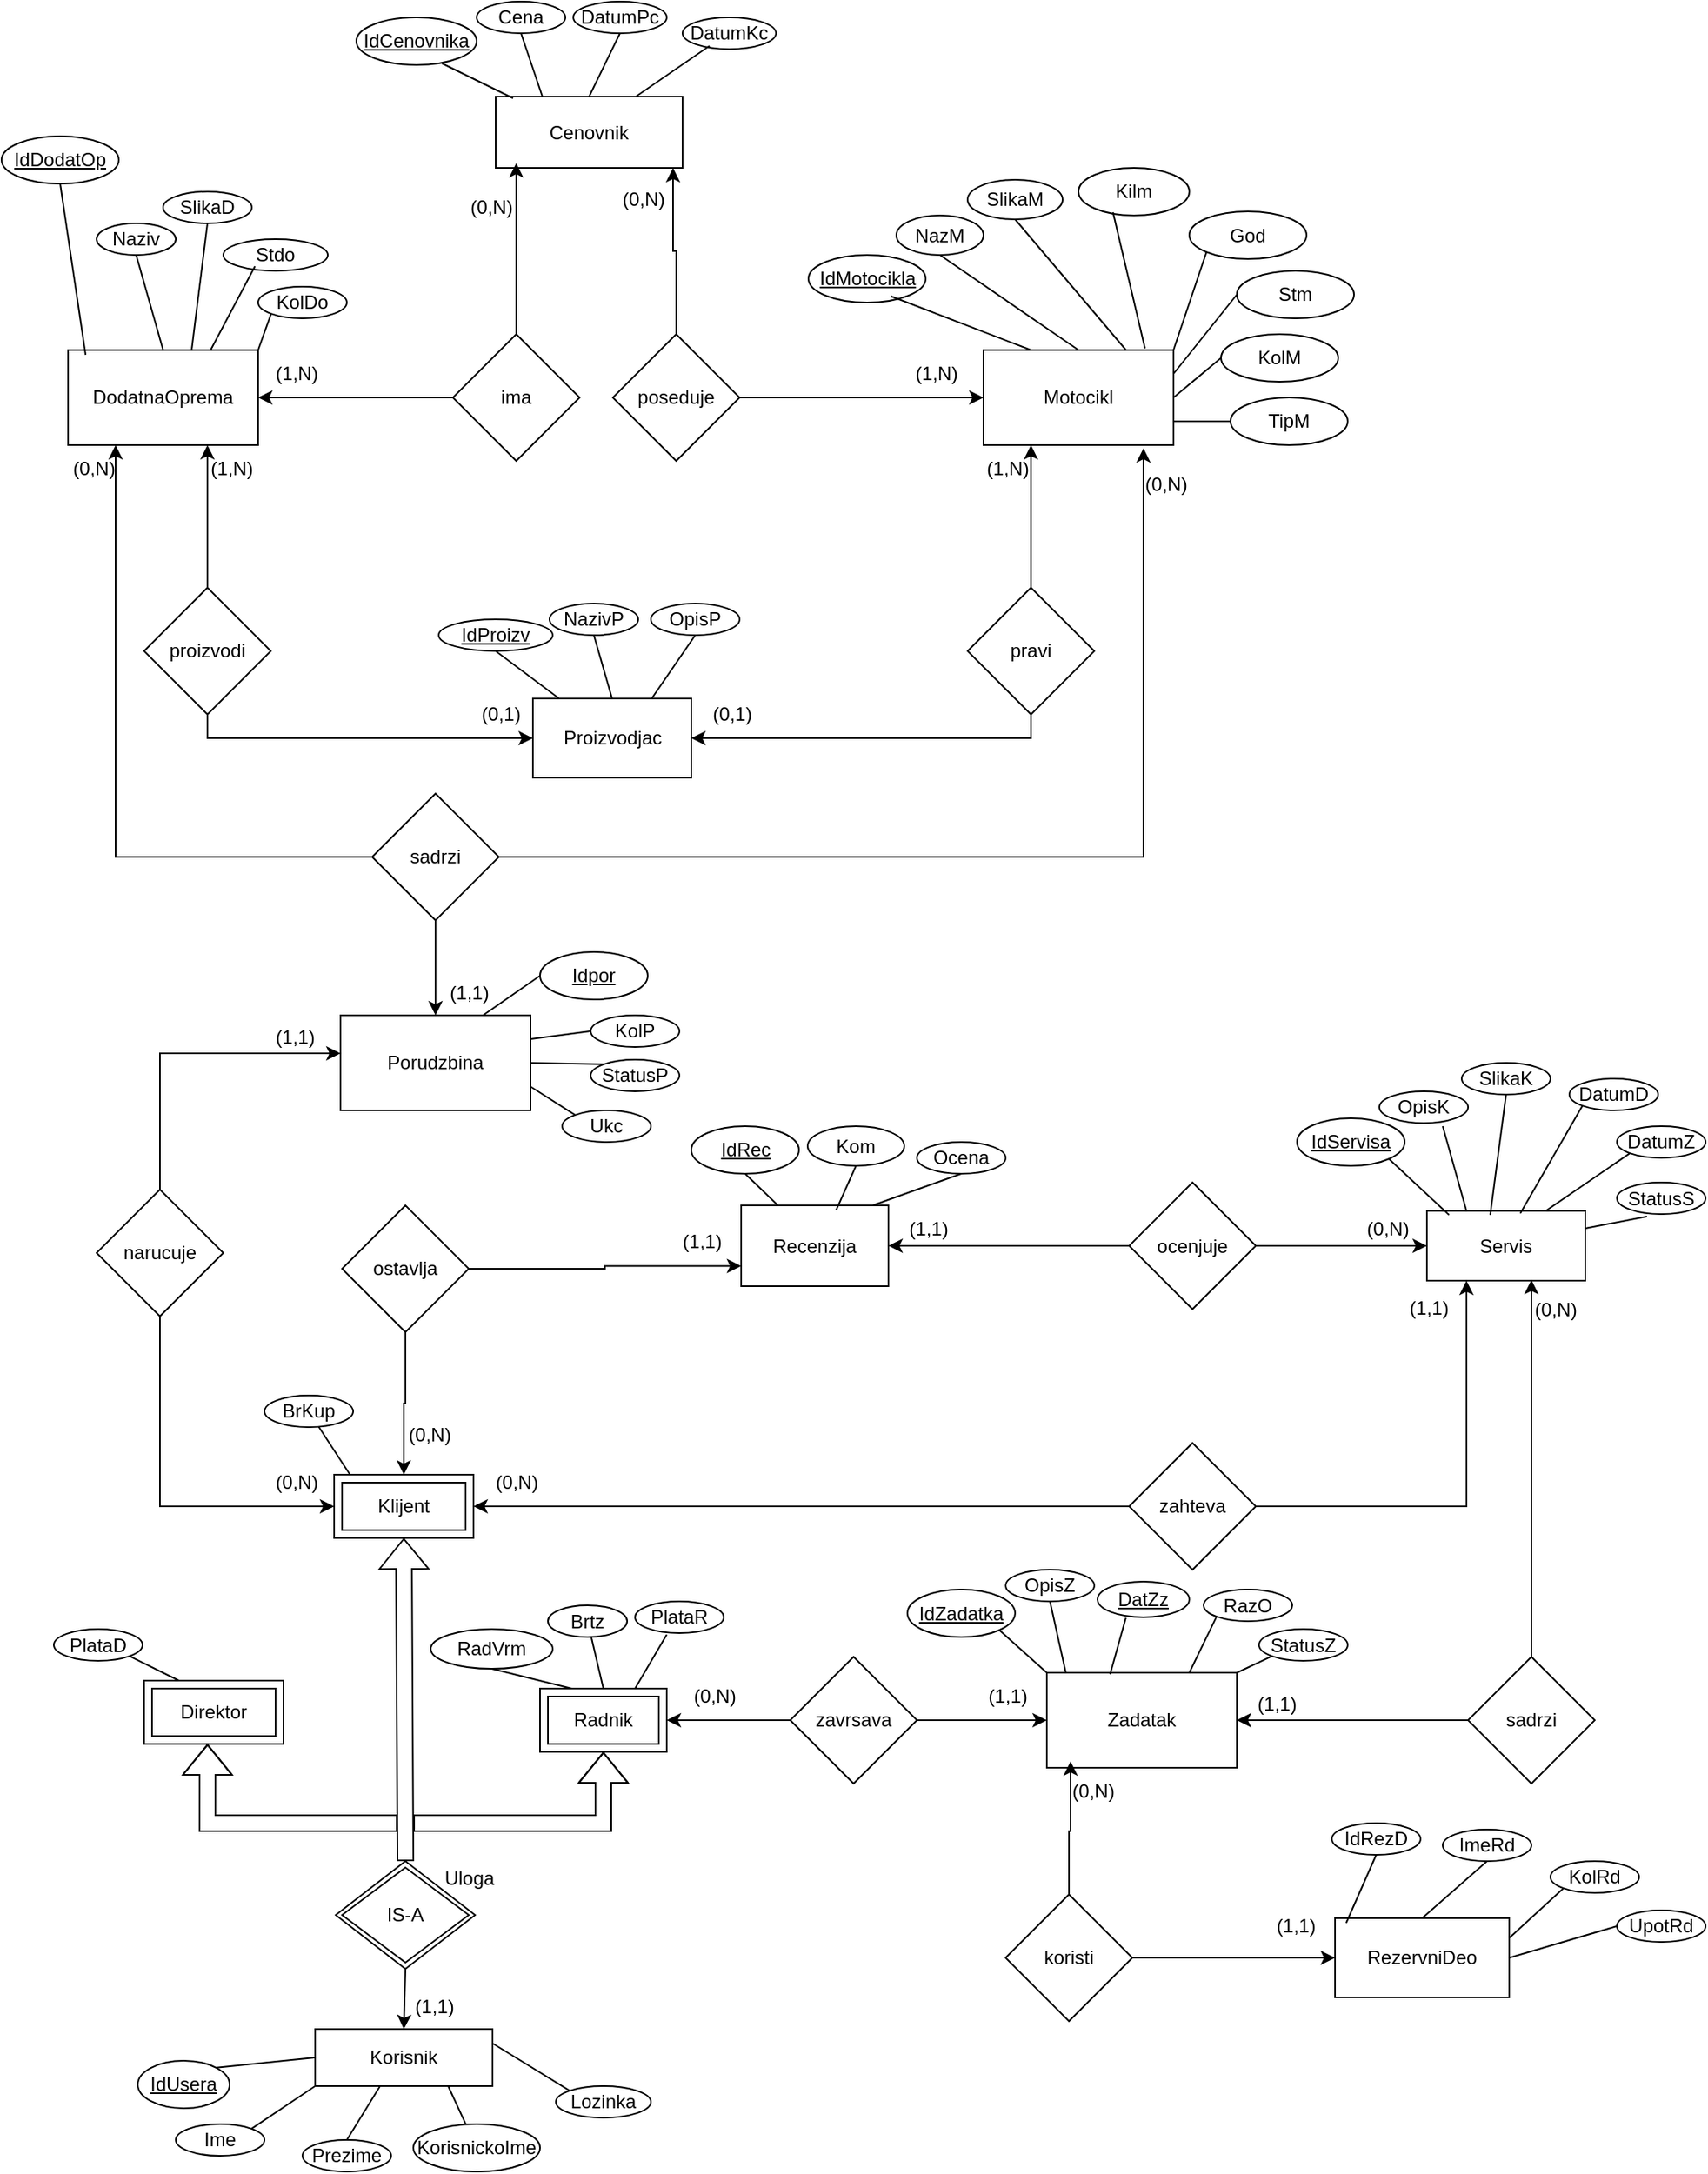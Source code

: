 <mxfile version="26.0.5">
  <diagram name="Page-1" id="jbQmQfb3OkJUTnVMndE-">
    <mxGraphModel dx="1194" dy="1937" grid="1" gridSize="10" guides="1" tooltips="1" connect="1" arrows="1" fold="1" page="1" pageScale="1" pageWidth="827" pageHeight="1169" math="0" shadow="0">
      <root>
        <mxCell id="0" />
        <mxCell id="1" parent="0" />
        <mxCell id="z9-_X4TnjhAXTxXw1oiZ-1" value="Korisnik" style="whiteSpace=wrap;html=1;" parent="1" vertex="1">
          <mxGeometry x="198" y="740" width="112" height="36" as="geometry" />
        </mxCell>
        <mxCell id="z9-_X4TnjhAXTxXw1oiZ-2" value="IS-A" style="shape=rhombus;double=1;perimeter=rhombusPerimeter;whiteSpace=wrap;html=1;align=center;" parent="1" vertex="1">
          <mxGeometry x="211" y="634" width="88" height="68" as="geometry" />
        </mxCell>
        <mxCell id="z9-_X4TnjhAXTxXw1oiZ-3" value="Uloga" style="text;html=1;align=center;verticalAlign=middle;resizable=0;points=[];autosize=1;strokeColor=none;fillColor=none;" parent="1" vertex="1">
          <mxGeometry x="270" y="630" width="50" height="30" as="geometry" />
        </mxCell>
        <mxCell id="z9-_X4TnjhAXTxXw1oiZ-4" value="(1,1)" style="text;html=1;align=center;verticalAlign=middle;resizable=0;points=[];autosize=1;strokeColor=none;fillColor=none;" parent="1" vertex="1">
          <mxGeometry x="249" y="712" width="48" height="28" as="geometry" />
        </mxCell>
        <mxCell id="z9-_X4TnjhAXTxXw1oiZ-5" value="BrKup" style="ellipse;whiteSpace=wrap;html=1;align=center;" parent="1" vertex="1">
          <mxGeometry x="166" y="340" width="56" height="20" as="geometry" />
        </mxCell>
        <mxCell id="z9-_X4TnjhAXTxXw1oiZ-6" value="" style="endArrow=none;html=1;rounded=0;exitX=0.136;exitY=0.075;exitDx=0;exitDy=0;exitPerimeter=0;" parent="1" source="z9-_X4TnjhAXTxXw1oiZ-13" target="z9-_X4TnjhAXTxXw1oiZ-5" edge="1">
          <mxGeometry x="0.444" y="-1" width="50" height="50" relative="1" as="geometry">
            <mxPoint x="439.314" y="592" as="sourcePoint" />
            <mxPoint x="444" y="548" as="targetPoint" />
            <mxPoint as="offset" />
          </mxGeometry>
        </mxCell>
        <mxCell id="z9-_X4TnjhAXTxXw1oiZ-7" value="Brtz" style="ellipse;whiteSpace=wrap;html=1;align=center;" parent="1" vertex="1">
          <mxGeometry x="345" y="472.5" width="50" height="20" as="geometry" />
        </mxCell>
        <mxCell id="z9-_X4TnjhAXTxXw1oiZ-8" value="" style="endArrow=none;html=1;rounded=0;entryX=0.5;entryY=0;entryDx=0;entryDy=0;" parent="1" source="z9-_X4TnjhAXTxXw1oiZ-7" target="z9-_X4TnjhAXTxXw1oiZ-14" edge="1">
          <mxGeometry width="50" height="50" relative="1" as="geometry">
            <mxPoint x="410" y="658" as="sourcePoint" />
            <mxPoint x="460" y="680" as="targetPoint" />
          </mxGeometry>
        </mxCell>
        <mxCell id="z9-_X4TnjhAXTxXw1oiZ-9" value="" style="shape=flexArrow;endArrow=classic;html=1;rounded=0;entryX=0.455;entryY=1;entryDx=0;entryDy=0;entryPerimeter=0;" parent="1" target="z9-_X4TnjhAXTxXw1oiZ-12" edge="1">
          <mxGeometry width="50" height="50" relative="1" as="geometry">
            <mxPoint x="250" y="610" as="sourcePoint" />
            <mxPoint x="394" y="516" as="targetPoint" />
            <Array as="points">
              <mxPoint x="200" y="610" />
              <mxPoint x="130" y="610" />
            </Array>
          </mxGeometry>
        </mxCell>
        <mxCell id="z9-_X4TnjhAXTxXw1oiZ-10" value="" style="shape=flexArrow;endArrow=classic;html=1;rounded=0;entryX=0.5;entryY=1;entryDx=0;entryDy=0;" parent="1" target="z9-_X4TnjhAXTxXw1oiZ-14" edge="1">
          <mxGeometry width="50" height="50" relative="1" as="geometry">
            <mxPoint x="260" y="610" as="sourcePoint" />
            <mxPoint x="403" y="694" as="targetPoint" />
            <Array as="points">
              <mxPoint x="350" y="610" />
              <mxPoint x="380" y="610" />
            </Array>
          </mxGeometry>
        </mxCell>
        <mxCell id="z9-_X4TnjhAXTxXw1oiZ-11" value="" style="shape=flexArrow;endArrow=classic;html=1;rounded=0;entryX=0.5;entryY=1;entryDx=0;entryDy=0;exitX=0.5;exitY=0;exitDx=0;exitDy=0;" parent="1" source="z9-_X4TnjhAXTxXw1oiZ-2" target="z9-_X4TnjhAXTxXw1oiZ-13" edge="1">
          <mxGeometry width="50" height="50" relative="1" as="geometry">
            <mxPoint x="150" y="580" as="sourcePoint" />
            <mxPoint x="402" y="612" as="targetPoint" />
            <Array as="points" />
          </mxGeometry>
        </mxCell>
        <mxCell id="z9-_X4TnjhAXTxXw1oiZ-12" value="Direktor" style="shape=ext;margin=3;double=1;whiteSpace=wrap;html=1;align=center;" parent="1" vertex="1">
          <mxGeometry x="90" y="520" width="88" height="40" as="geometry" />
        </mxCell>
        <mxCell id="z9-_X4TnjhAXTxXw1oiZ-13" value="Klijent" style="shape=ext;margin=3;double=1;whiteSpace=wrap;html=1;align=center;" parent="1" vertex="1">
          <mxGeometry x="210" y="390" width="88" height="40" as="geometry" />
        </mxCell>
        <mxCell id="z9-_X4TnjhAXTxXw1oiZ-14" value="Radnik" style="shape=ext;margin=3;double=1;whiteSpace=wrap;html=1;align=center;" parent="1" vertex="1">
          <mxGeometry x="340" y="525" width="80" height="40" as="geometry" />
        </mxCell>
        <mxCell id="z9-_X4TnjhAXTxXw1oiZ-15" value="RadVrm" style="ellipse;whiteSpace=wrap;html=1;align=center;" parent="1" vertex="1">
          <mxGeometry x="271" y="487.5" width="77" height="25" as="geometry" />
        </mxCell>
        <mxCell id="z9-_X4TnjhAXTxXw1oiZ-16" value="" style="endArrow=none;html=1;rounded=0;entryX=0.25;entryY=0;entryDx=0;entryDy=0;exitX=0.5;exitY=1;exitDx=0;exitDy=0;" parent="1" source="z9-_X4TnjhAXTxXw1oiZ-15" target="z9-_X4TnjhAXTxXw1oiZ-14" edge="1">
          <mxGeometry width="50" height="50" relative="1" as="geometry">
            <mxPoint x="390" y="614" as="sourcePoint" />
            <mxPoint x="440" y="564" as="targetPoint" />
          </mxGeometry>
        </mxCell>
        <mxCell id="z9-_X4TnjhAXTxXw1oiZ-17" value="" style="endArrow=classic;html=1;rounded=0;entryX=0.5;entryY=0;entryDx=0;entryDy=0;exitX=0.5;exitY=1;exitDx=0;exitDy=0;" parent="1" source="z9-_X4TnjhAXTxXw1oiZ-2" target="z9-_X4TnjhAXTxXw1oiZ-1" edge="1">
          <mxGeometry width="50" height="50" relative="1" as="geometry">
            <mxPoint x="400" y="520" as="sourcePoint" />
            <mxPoint x="450" y="470" as="targetPoint" />
          </mxGeometry>
        </mxCell>
        <mxCell id="z9-_X4TnjhAXTxXw1oiZ-18" value="Lozinka" style="ellipse;whiteSpace=wrap;html=1;align=center;" parent="1" vertex="1">
          <mxGeometry x="350" y="776" width="60" height="20" as="geometry" />
        </mxCell>
        <mxCell id="z9-_X4TnjhAXTxXw1oiZ-19" value="KorisnickoIme" style="ellipse;whiteSpace=wrap;html=1;align=center;" parent="1" vertex="1">
          <mxGeometry x="260" y="800" width="80" height="30" as="geometry" />
        </mxCell>
        <mxCell id="z9-_X4TnjhAXTxXw1oiZ-20" value="Ime" style="ellipse;whiteSpace=wrap;html=1;align=center;" parent="1" vertex="1">
          <mxGeometry x="110" y="800" width="56" height="20" as="geometry" />
        </mxCell>
        <mxCell id="z9-_X4TnjhAXTxXw1oiZ-21" value="Prezime" style="ellipse;whiteSpace=wrap;html=1;align=center;" parent="1" vertex="1">
          <mxGeometry x="190" y="810" width="56" height="20" as="geometry" />
        </mxCell>
        <mxCell id="z9-_X4TnjhAXTxXw1oiZ-22" value="IdUsera" style="ellipse;whiteSpace=wrap;html=1;align=center;fontStyle=4" parent="1" vertex="1">
          <mxGeometry x="86" y="760" width="58" height="30" as="geometry" />
        </mxCell>
        <mxCell id="z9-_X4TnjhAXTxXw1oiZ-23" value="" style="endArrow=none;html=1;rounded=0;entryX=1;entryY=0.25;entryDx=0;entryDy=0;exitX=0;exitY=0;exitDx=0;exitDy=0;" parent="1" source="z9-_X4TnjhAXTxXw1oiZ-18" target="z9-_X4TnjhAXTxXw1oiZ-1" edge="1">
          <mxGeometry width="50" height="50" relative="1" as="geometry">
            <mxPoint x="370" y="770" as="sourcePoint" />
            <mxPoint x="420" y="710" as="targetPoint" />
          </mxGeometry>
        </mxCell>
        <mxCell id="z9-_X4TnjhAXTxXw1oiZ-24" value="" style="endArrow=none;html=1;rounded=0;entryX=0.75;entryY=1;entryDx=0;entryDy=0;" parent="1" source="z9-_X4TnjhAXTxXw1oiZ-19" target="z9-_X4TnjhAXTxXw1oiZ-1" edge="1">
          <mxGeometry width="50" height="50" relative="1" as="geometry">
            <mxPoint x="350" y="800" as="sourcePoint" />
            <mxPoint x="290" y="779" as="targetPoint" />
          </mxGeometry>
        </mxCell>
        <mxCell id="z9-_X4TnjhAXTxXw1oiZ-25" value="" style="endArrow=none;html=1;rounded=0;entryX=1;entryY=0;entryDx=0;entryDy=0;exitX=0;exitY=1;exitDx=0;exitDy=0;" parent="1" source="z9-_X4TnjhAXTxXw1oiZ-1" target="z9-_X4TnjhAXTxXw1oiZ-20" edge="1">
          <mxGeometry width="50" height="50" relative="1" as="geometry">
            <mxPoint x="453" y="690" as="sourcePoint" />
            <mxPoint x="503" y="640" as="targetPoint" />
          </mxGeometry>
        </mxCell>
        <mxCell id="z9-_X4TnjhAXTxXw1oiZ-26" value="" style="endArrow=none;html=1;rounded=0;exitX=0.366;exitY=1;exitDx=0;exitDy=0;exitPerimeter=0;entryX=0.5;entryY=0;entryDx=0;entryDy=0;" parent="1" source="z9-_X4TnjhAXTxXw1oiZ-1" target="z9-_X4TnjhAXTxXw1oiZ-21" edge="1">
          <mxGeometry x="0.444" y="-1" width="50" height="50" relative="1" as="geometry">
            <mxPoint x="228" y="760" as="sourcePoint" />
            <mxPoint x="218" y="810" as="targetPoint" />
            <mxPoint as="offset" />
          </mxGeometry>
        </mxCell>
        <mxCell id="z9-_X4TnjhAXTxXw1oiZ-27" value="PlataD" style="ellipse;whiteSpace=wrap;html=1;align=center;" parent="1" vertex="1">
          <mxGeometry x="33" y="487.5" width="56" height="20" as="geometry" />
        </mxCell>
        <mxCell id="z9-_X4TnjhAXTxXw1oiZ-28" value="" style="endArrow=none;html=1;rounded=0;exitX=0.25;exitY=0;exitDx=0;exitDy=0;entryX=1;entryY=1;entryDx=0;entryDy=0;" parent="1" source="z9-_X4TnjhAXTxXw1oiZ-12" target="z9-_X4TnjhAXTxXw1oiZ-27" edge="1">
          <mxGeometry x="0.444" y="-1" width="50" height="50" relative="1" as="geometry">
            <mxPoint x="252" y="491" as="sourcePoint" />
            <mxPoint x="228" y="450" as="targetPoint" />
            <mxPoint as="offset" />
          </mxGeometry>
        </mxCell>
        <mxCell id="z9-_X4TnjhAXTxXw1oiZ-29" value="Porudzbina" style="rounded=0;whiteSpace=wrap;html=1;" parent="1" vertex="1">
          <mxGeometry x="214" y="100" width="120" height="60" as="geometry" />
        </mxCell>
        <mxCell id="z9-_X4TnjhAXTxXw1oiZ-30" style="edgeStyle=orthogonalEdgeStyle;rounded=0;orthogonalLoop=1;jettySize=auto;html=1;exitX=0.5;exitY=1;exitDx=0;exitDy=0;entryX=0;entryY=0.5;entryDx=0;entryDy=0;" parent="1" source="z9-_X4TnjhAXTxXw1oiZ-31" target="z9-_X4TnjhAXTxXw1oiZ-13" edge="1">
          <mxGeometry relative="1" as="geometry" />
        </mxCell>
        <mxCell id="z9-_X4TnjhAXTxXw1oiZ-31" value="narucuje" style="rhombus;whiteSpace=wrap;html=1;" parent="1" vertex="1">
          <mxGeometry x="60" y="210" width="80" height="80" as="geometry" />
        </mxCell>
        <mxCell id="z9-_X4TnjhAXTxXw1oiZ-32" style="edgeStyle=orthogonalEdgeStyle;rounded=0;orthogonalLoop=1;jettySize=auto;html=1;entryX=0.5;entryY=0;entryDx=0;entryDy=0;" parent="1" source="z9-_X4TnjhAXTxXw1oiZ-34" target="z9-_X4TnjhAXTxXw1oiZ-29" edge="1">
          <mxGeometry relative="1" as="geometry">
            <mxPoint x="255" y="190" as="targetPoint" />
          </mxGeometry>
        </mxCell>
        <mxCell id="z9-_X4TnjhAXTxXw1oiZ-33" style="edgeStyle=orthogonalEdgeStyle;rounded=0;orthogonalLoop=1;jettySize=auto;html=1;entryX=0.25;entryY=1;entryDx=0;entryDy=0;" parent="1" source="z9-_X4TnjhAXTxXw1oiZ-34" target="z9-_X4TnjhAXTxXw1oiZ-36" edge="1">
          <mxGeometry relative="1" as="geometry" />
        </mxCell>
        <mxCell id="z9-_X4TnjhAXTxXw1oiZ-34" value="sadrzi" style="rhombus;whiteSpace=wrap;html=1;" parent="1" vertex="1">
          <mxGeometry x="234" y="-40" width="80" height="80" as="geometry" />
        </mxCell>
        <mxCell id="z9-_X4TnjhAXTxXw1oiZ-35" value="Motocikl" style="rounded=0;whiteSpace=wrap;html=1;" parent="1" vertex="1">
          <mxGeometry x="620" y="-320" width="120" height="60" as="geometry" />
        </mxCell>
        <mxCell id="z9-_X4TnjhAXTxXw1oiZ-36" value="DodatnaOprema" style="rounded=0;whiteSpace=wrap;html=1;" parent="1" vertex="1">
          <mxGeometry x="42" y="-320" width="120" height="60" as="geometry" />
        </mxCell>
        <mxCell id="z9-_X4TnjhAXTxXw1oiZ-37" value="Naziv" style="ellipse;whiteSpace=wrap;html=1;align=center;" parent="1" vertex="1">
          <mxGeometry x="60" y="-400" width="50" height="20" as="geometry" />
        </mxCell>
        <mxCell id="z9-_X4TnjhAXTxXw1oiZ-38" value="&lt;u&gt;IdDodatOp&lt;/u&gt;" style="ellipse;whiteSpace=wrap;html=1;align=center;" parent="1" vertex="1">
          <mxGeometry y="-455" width="74" height="30" as="geometry" />
        </mxCell>
        <mxCell id="z9-_X4TnjhAXTxXw1oiZ-39" value="SlikaD" style="ellipse;whiteSpace=wrap;html=1;align=center;" parent="1" vertex="1">
          <mxGeometry x="102" y="-420" width="56" height="20" as="geometry" />
        </mxCell>
        <mxCell id="z9-_X4TnjhAXTxXw1oiZ-40" style="edgeStyle=orthogonalEdgeStyle;rounded=0;orthogonalLoop=1;jettySize=auto;html=1;exitX=0.5;exitY=1;exitDx=0;exitDy=0;" parent="1" source="z9-_X4TnjhAXTxXw1oiZ-39" target="z9-_X4TnjhAXTxXw1oiZ-39" edge="1">
          <mxGeometry relative="1" as="geometry" />
        </mxCell>
        <mxCell id="z9-_X4TnjhAXTxXw1oiZ-41" value="KolDo" style="ellipse;whiteSpace=wrap;html=1;align=center;" parent="1" vertex="1">
          <mxGeometry x="162" y="-360" width="56" height="20" as="geometry" />
        </mxCell>
        <mxCell id="z9-_X4TnjhAXTxXw1oiZ-42" value="Stdo" style="ellipse;whiteSpace=wrap;html=1;align=center;" parent="1" vertex="1">
          <mxGeometry x="140" y="-390" width="66" height="20" as="geometry" />
        </mxCell>
        <mxCell id="z9-_X4TnjhAXTxXw1oiZ-43" value="" style="endArrow=none;html=1;rounded=0;entryX=0.5;entryY=1;entryDx=0;entryDy=0;exitX=0.092;exitY=0.05;exitDx=0;exitDy=0;exitPerimeter=0;" parent="1" source="z9-_X4TnjhAXTxXw1oiZ-36" target="z9-_X4TnjhAXTxXw1oiZ-38" edge="1">
          <mxGeometry width="50" height="50" relative="1" as="geometry">
            <mxPoint x="70" y="-260" as="sourcePoint" />
            <mxPoint x="450" y="-390" as="targetPoint" />
          </mxGeometry>
        </mxCell>
        <mxCell id="z9-_X4TnjhAXTxXw1oiZ-44" value="" style="endArrow=none;html=1;rounded=0;entryX=0.5;entryY=1;entryDx=0;entryDy=0;exitX=0.5;exitY=0;exitDx=0;exitDy=0;" parent="1" source="z9-_X4TnjhAXTxXw1oiZ-36" target="z9-_X4TnjhAXTxXw1oiZ-37" edge="1">
          <mxGeometry width="50" height="50" relative="1" as="geometry">
            <mxPoint x="400" y="-340" as="sourcePoint" />
            <mxPoint x="450" y="-390" as="targetPoint" />
          </mxGeometry>
        </mxCell>
        <mxCell id="z9-_X4TnjhAXTxXw1oiZ-45" value="" style="endArrow=none;html=1;rounded=0;entryX=0.5;entryY=1;entryDx=0;entryDy=0;exitX=0.65;exitY=0;exitDx=0;exitDy=0;exitPerimeter=0;" parent="1" source="z9-_X4TnjhAXTxXw1oiZ-36" target="z9-_X4TnjhAXTxXw1oiZ-39" edge="1">
          <mxGeometry width="50" height="50" relative="1" as="geometry">
            <mxPoint x="400" y="-340" as="sourcePoint" />
            <mxPoint x="450" y="-390" as="targetPoint" />
          </mxGeometry>
        </mxCell>
        <mxCell id="z9-_X4TnjhAXTxXw1oiZ-46" value="" style="endArrow=none;html=1;rounded=0;exitX=0.303;exitY=0.854;exitDx=0;exitDy=0;entryX=0.75;entryY=0;entryDx=0;entryDy=0;exitPerimeter=0;" parent="1" source="z9-_X4TnjhAXTxXw1oiZ-42" target="z9-_X4TnjhAXTxXw1oiZ-36" edge="1">
          <mxGeometry width="50" height="50" relative="1" as="geometry">
            <mxPoint x="400" y="-340" as="sourcePoint" />
            <mxPoint x="450" y="-390" as="targetPoint" />
          </mxGeometry>
        </mxCell>
        <mxCell id="z9-_X4TnjhAXTxXw1oiZ-47" value="NazМ" style="ellipse;whiteSpace=wrap;html=1;align=center;" parent="1" vertex="1">
          <mxGeometry x="565" y="-405" width="55" height="25" as="geometry" />
        </mxCell>
        <mxCell id="z9-_X4TnjhAXTxXw1oiZ-48" value="&lt;u&gt;IdMotocikla&lt;/u&gt;" style="ellipse;whiteSpace=wrap;html=1;align=center;" parent="1" vertex="1">
          <mxGeometry x="509.5" y="-380" width="74" height="30" as="geometry" />
        </mxCell>
        <mxCell id="z9-_X4TnjhAXTxXw1oiZ-49" value="SlikaМ" style="ellipse;whiteSpace=wrap;html=1;align=center;" parent="1" vertex="1">
          <mxGeometry x="610" y="-427.5" width="60" height="25" as="geometry" />
        </mxCell>
        <mxCell id="z9-_X4TnjhAXTxXw1oiZ-50" style="edgeStyle=orthogonalEdgeStyle;rounded=0;orthogonalLoop=1;jettySize=auto;html=1;exitX=0.5;exitY=1;exitDx=0;exitDy=0;" parent="1" source="z9-_X4TnjhAXTxXw1oiZ-49" target="z9-_X4TnjhAXTxXw1oiZ-49" edge="1">
          <mxGeometry relative="1" as="geometry" />
        </mxCell>
        <mxCell id="z9-_X4TnjhAXTxXw1oiZ-51" value="" style="endArrow=none;html=1;rounded=0;entryX=0.703;entryY=0.867;entryDx=0;entryDy=0;exitX=0.25;exitY=0;exitDx=0;exitDy=0;entryPerimeter=0;" parent="1" source="z9-_X4TnjhAXTxXw1oiZ-35" target="z9-_X4TnjhAXTxXw1oiZ-48" edge="1">
          <mxGeometry width="50" height="50" relative="1" as="geometry">
            <mxPoint x="400" y="-140" as="sourcePoint" />
            <mxPoint x="450" y="-190" as="targetPoint" />
          </mxGeometry>
        </mxCell>
        <mxCell id="z9-_X4TnjhAXTxXw1oiZ-52" value="" style="endArrow=none;html=1;rounded=0;entryX=0.5;entryY=1;entryDx=0;entryDy=0;exitX=0.5;exitY=0;exitDx=0;exitDy=0;" parent="1" source="z9-_X4TnjhAXTxXw1oiZ-35" target="z9-_X4TnjhAXTxXw1oiZ-47" edge="1">
          <mxGeometry width="50" height="50" relative="1" as="geometry">
            <mxPoint x="400" y="-140" as="sourcePoint" />
            <mxPoint x="450" y="-190" as="targetPoint" />
          </mxGeometry>
        </mxCell>
        <mxCell id="z9-_X4TnjhAXTxXw1oiZ-53" value="" style="endArrow=none;html=1;rounded=0;entryX=0.5;entryY=1;entryDx=0;entryDy=0;exitX=0.75;exitY=0;exitDx=0;exitDy=0;" parent="1" source="z9-_X4TnjhAXTxXw1oiZ-35" target="z9-_X4TnjhAXTxXw1oiZ-49" edge="1">
          <mxGeometry width="50" height="50" relative="1" as="geometry">
            <mxPoint x="400" y="-140" as="sourcePoint" />
            <mxPoint x="450" y="-190" as="targetPoint" />
          </mxGeometry>
        </mxCell>
        <mxCell id="z9-_X4TnjhAXTxXw1oiZ-54" value="Kilm" style="ellipse;whiteSpace=wrap;html=1;align=center;" parent="1" vertex="1">
          <mxGeometry x="680" y="-435" width="70" height="30" as="geometry" />
        </mxCell>
        <mxCell id="z9-_X4TnjhAXTxXw1oiZ-55" style="edgeStyle=orthogonalEdgeStyle;rounded=0;orthogonalLoop=1;jettySize=auto;html=1;exitX=0.5;exitY=1;exitDx=0;exitDy=0;" parent="1" edge="1">
          <mxGeometry relative="1" as="geometry">
            <mxPoint x="818" y="-290" as="sourcePoint" />
            <mxPoint x="818" y="-290" as="targetPoint" />
          </mxGeometry>
        </mxCell>
        <mxCell id="z9-_X4TnjhAXTxXw1oiZ-56" style="edgeStyle=orthogonalEdgeStyle;rounded=0;orthogonalLoop=1;jettySize=auto;html=1;exitX=0.5;exitY=1;exitDx=0;exitDy=0;" parent="1" edge="1">
          <mxGeometry relative="1" as="geometry">
            <mxPoint x="615" y="-270" as="sourcePoint" />
            <mxPoint x="615" y="-270" as="targetPoint" />
          </mxGeometry>
        </mxCell>
        <mxCell id="z9-_X4TnjhAXTxXw1oiZ-57" value="God" style="ellipse;whiteSpace=wrap;html=1;align=center;" parent="1" vertex="1">
          <mxGeometry x="750" y="-407.5" width="74" height="30" as="geometry" />
        </mxCell>
        <mxCell id="z9-_X4TnjhAXTxXw1oiZ-58" style="edgeStyle=orthogonalEdgeStyle;rounded=0;orthogonalLoop=1;jettySize=auto;html=1;exitX=0.5;exitY=1;exitDx=0;exitDy=0;" parent="1" edge="1">
          <mxGeometry relative="1" as="geometry">
            <mxPoint x="615" y="-220" as="sourcePoint" />
            <mxPoint x="615" y="-220" as="targetPoint" />
          </mxGeometry>
        </mxCell>
        <mxCell id="z9-_X4TnjhAXTxXw1oiZ-59" value="Stm" style="ellipse;whiteSpace=wrap;html=1;align=center;" parent="1" vertex="1">
          <mxGeometry x="780" y="-370" width="74" height="30" as="geometry" />
        </mxCell>
        <mxCell id="z9-_X4TnjhAXTxXw1oiZ-60" value="TipM" style="ellipse;whiteSpace=wrap;html=1;align=center;" parent="1" vertex="1">
          <mxGeometry x="776" y="-290" width="74" height="30" as="geometry" />
        </mxCell>
        <mxCell id="z9-_X4TnjhAXTxXw1oiZ-61" value="KolM" style="ellipse;whiteSpace=wrap;html=1;align=center;" parent="1" vertex="1">
          <mxGeometry x="770" y="-330" width="74" height="30" as="geometry" />
        </mxCell>
        <mxCell id="z9-_X4TnjhAXTxXw1oiZ-62" value="" style="endArrow=none;html=1;rounded=0;entryX=0.311;entryY=0.933;entryDx=0;entryDy=0;entryPerimeter=0;exitX=0.85;exitY=-0.017;exitDx=0;exitDy=0;exitPerimeter=0;" parent="1" source="z9-_X4TnjhAXTxXw1oiZ-35" target="z9-_X4TnjhAXTxXw1oiZ-54" edge="1">
          <mxGeometry width="50" height="50" relative="1" as="geometry">
            <mxPoint x="400" y="-140" as="sourcePoint" />
            <mxPoint x="450" y="-190" as="targetPoint" />
          </mxGeometry>
        </mxCell>
        <mxCell id="z9-_X4TnjhAXTxXw1oiZ-63" value="" style="endArrow=none;html=1;rounded=0;entryX=0;entryY=1;entryDx=0;entryDy=0;exitX=1;exitY=0;exitDx=0;exitDy=0;" parent="1" source="z9-_X4TnjhAXTxXw1oiZ-35" target="z9-_X4TnjhAXTxXw1oiZ-57" edge="1">
          <mxGeometry width="50" height="50" relative="1" as="geometry">
            <mxPoint x="400" y="-140" as="sourcePoint" />
            <mxPoint x="450" y="-190" as="targetPoint" />
          </mxGeometry>
        </mxCell>
        <mxCell id="z9-_X4TnjhAXTxXw1oiZ-64" value="" style="endArrow=none;html=1;rounded=0;entryX=0;entryY=0.5;entryDx=0;entryDy=0;exitX=1;exitY=0.25;exitDx=0;exitDy=0;" parent="1" source="z9-_X4TnjhAXTxXw1oiZ-35" target="z9-_X4TnjhAXTxXw1oiZ-59" edge="1">
          <mxGeometry width="50" height="50" relative="1" as="geometry">
            <mxPoint x="400" y="-140" as="sourcePoint" />
            <mxPoint x="450" y="-190" as="targetPoint" />
          </mxGeometry>
        </mxCell>
        <mxCell id="z9-_X4TnjhAXTxXw1oiZ-65" value="" style="endArrow=none;html=1;rounded=0;entryX=0;entryY=0.5;entryDx=0;entryDy=0;exitX=1;exitY=0.5;exitDx=0;exitDy=0;" parent="1" source="z9-_X4TnjhAXTxXw1oiZ-35" target="z9-_X4TnjhAXTxXw1oiZ-61" edge="1">
          <mxGeometry width="50" height="50" relative="1" as="geometry">
            <mxPoint x="400" y="-140" as="sourcePoint" />
            <mxPoint x="450" y="-190" as="targetPoint" />
          </mxGeometry>
        </mxCell>
        <mxCell id="z9-_X4TnjhAXTxXw1oiZ-66" value="" style="endArrow=none;html=1;rounded=0;entryX=0;entryY=0.5;entryDx=0;entryDy=0;exitX=1;exitY=0.75;exitDx=0;exitDy=0;" parent="1" source="z9-_X4TnjhAXTxXw1oiZ-35" target="z9-_X4TnjhAXTxXw1oiZ-60" edge="1">
          <mxGeometry width="50" height="50" relative="1" as="geometry">
            <mxPoint x="400" y="-140" as="sourcePoint" />
            <mxPoint x="450" y="-190" as="targetPoint" />
          </mxGeometry>
        </mxCell>
        <mxCell id="z9-_X4TnjhAXTxXw1oiZ-67" value="Cenovnik" style="rounded=0;whiteSpace=wrap;html=1;" parent="1" vertex="1">
          <mxGeometry x="312" y="-480" width="118" height="45" as="geometry" />
        </mxCell>
        <mxCell id="z9-_X4TnjhAXTxXw1oiZ-68" style="edgeStyle=orthogonalEdgeStyle;rounded=0;orthogonalLoop=1;jettySize=auto;html=1;entryX=1;entryY=0.5;entryDx=0;entryDy=0;" parent="1" source="z9-_X4TnjhAXTxXw1oiZ-70" target="z9-_X4TnjhAXTxXw1oiZ-36" edge="1">
          <mxGeometry relative="1" as="geometry" />
        </mxCell>
        <mxCell id="z9-_X4TnjhAXTxXw1oiZ-70" value="ima" style="rhombus;whiteSpace=wrap;html=1;" parent="1" vertex="1">
          <mxGeometry x="285" y="-330" width="80" height="80" as="geometry" />
        </mxCell>
        <mxCell id="z9-_X4TnjhAXTxXw1oiZ-71" value="(1,1)" style="text;html=1;align=center;verticalAlign=middle;resizable=0;points=[];autosize=1;strokeColor=none;fillColor=none;" parent="1" vertex="1">
          <mxGeometry x="271" y="72" width="48" height="28" as="geometry" />
        </mxCell>
        <mxCell id="z9-_X4TnjhAXTxXw1oiZ-72" value="(0,N)" style="text;html=1;align=center;verticalAlign=middle;resizable=0;points=[];autosize=1;strokeColor=none;fillColor=none;" parent="1" vertex="1">
          <mxGeometry x="33" y="-260" width="50" height="30" as="geometry" />
        </mxCell>
        <mxCell id="z9-_X4TnjhAXTxXw1oiZ-73" value="(0,N)" style="text;html=1;align=center;verticalAlign=middle;resizable=0;points=[];autosize=1;strokeColor=none;fillColor=none;" parent="1" vertex="1">
          <mxGeometry x="710" y="-250" width="50" height="30" as="geometry" />
        </mxCell>
        <mxCell id="z9-_X4TnjhAXTxXw1oiZ-74" value="(0,N)" style="text;html=1;align=center;verticalAlign=middle;resizable=0;points=[];autosize=1;strokeColor=none;fillColor=none;" parent="1" vertex="1">
          <mxGeometry x="284" y="-425" width="50" height="30" as="geometry" />
        </mxCell>
        <mxCell id="z9-_X4TnjhAXTxXw1oiZ-75" value="(1,N)" style="text;html=1;align=center;verticalAlign=middle;resizable=0;points=[];autosize=1;strokeColor=none;fillColor=none;" parent="1" vertex="1">
          <mxGeometry x="565" y="-320" width="50" height="30" as="geometry" />
        </mxCell>
        <mxCell id="z9-_X4TnjhAXTxXw1oiZ-76" value="(1,N)" style="text;html=1;align=center;verticalAlign=middle;resizable=0;points=[];autosize=1;strokeColor=none;fillColor=none;" parent="1" vertex="1">
          <mxGeometry x="161" y="-320" width="50" height="30" as="geometry" />
        </mxCell>
        <mxCell id="z9-_X4TnjhAXTxXw1oiZ-77" value="IdCenovnika" style="ellipse;whiteSpace=wrap;html=1;align=center;fontStyle=4" parent="1" vertex="1">
          <mxGeometry x="224" y="-530" width="76" height="30" as="geometry" />
        </mxCell>
        <mxCell id="z9-_X4TnjhAXTxXw1oiZ-78" value="Cena" style="ellipse;whiteSpace=wrap;html=1;align=center;" parent="1" vertex="1">
          <mxGeometry x="300" y="-540" width="56" height="20" as="geometry" />
        </mxCell>
        <mxCell id="z9-_X4TnjhAXTxXw1oiZ-79" style="edgeStyle=orthogonalEdgeStyle;rounded=0;orthogonalLoop=1;jettySize=auto;html=1;exitX=0.5;exitY=1;exitDx=0;exitDy=0;" parent="1" source="z9-_X4TnjhAXTxXw1oiZ-78" target="z9-_X4TnjhAXTxXw1oiZ-78" edge="1">
          <mxGeometry relative="1" as="geometry" />
        </mxCell>
        <mxCell id="z9-_X4TnjhAXTxXw1oiZ-80" value="" style="endArrow=none;html=1;rounded=0;entryX=0.711;entryY=0.967;entryDx=0;entryDy=0;exitX=0.093;exitY=0.022;exitDx=0;exitDy=0;entryPerimeter=0;exitPerimeter=0;" parent="1" source="z9-_X4TnjhAXTxXw1oiZ-67" target="z9-_X4TnjhAXTxXw1oiZ-77" edge="1">
          <mxGeometry width="50" height="50" relative="1" as="geometry">
            <mxPoint x="400" y="-140" as="sourcePoint" />
            <mxPoint x="450" y="-190" as="targetPoint" />
          </mxGeometry>
        </mxCell>
        <mxCell id="z9-_X4TnjhAXTxXw1oiZ-81" value="" style="endArrow=none;html=1;rounded=0;entryX=0.5;entryY=1;entryDx=0;entryDy=0;exitX=0.25;exitY=0;exitDx=0;exitDy=0;" parent="1" source="z9-_X4TnjhAXTxXw1oiZ-67" target="z9-_X4TnjhAXTxXw1oiZ-78" edge="1">
          <mxGeometry width="50" height="50" relative="1" as="geometry">
            <mxPoint x="400" y="-140" as="sourcePoint" />
            <mxPoint x="450" y="-190" as="targetPoint" />
          </mxGeometry>
        </mxCell>
        <mxCell id="z9-_X4TnjhAXTxXw1oiZ-82" value="(0,N)" style="text;html=1;align=center;verticalAlign=middle;resizable=0;points=[];autosize=1;strokeColor=none;fillColor=none;" parent="1" vertex="1">
          <mxGeometry x="161" y="380" width="50" height="30" as="geometry" />
        </mxCell>
        <mxCell id="z9-_X4TnjhAXTxXw1oiZ-83" value="(1,1)" style="text;html=1;align=center;verticalAlign=middle;resizable=0;points=[];autosize=1;strokeColor=none;fillColor=none;" parent="1" vertex="1">
          <mxGeometry x="161" y="100" width="48" height="28" as="geometry" />
        </mxCell>
        <mxCell id="z9-_X4TnjhAXTxXw1oiZ-84" value="&lt;div style=&quot;&quot;&gt;Proizvodjac&lt;/div&gt;" style="rounded=0;whiteSpace=wrap;html=1;" parent="1" vertex="1">
          <mxGeometry x="335.5" y="-100" width="100" height="50" as="geometry" />
        </mxCell>
        <mxCell id="z9-_X4TnjhAXTxXw1oiZ-85" style="edgeStyle=orthogonalEdgeStyle;rounded=0;orthogonalLoop=1;jettySize=auto;html=1;" parent="1" source="z9-_X4TnjhAXTxXw1oiZ-86" edge="1">
          <mxGeometry relative="1" as="geometry">
            <mxPoint x="130" y="-260" as="targetPoint" />
            <Array as="points">
              <mxPoint x="130" y="-260" />
            </Array>
          </mxGeometry>
        </mxCell>
        <mxCell id="z9-_X4TnjhAXTxXw1oiZ-86" value="proizvodi" style="rhombus;whiteSpace=wrap;html=1;" parent="1" vertex="1">
          <mxGeometry x="90" y="-170" width="80" height="80" as="geometry" />
        </mxCell>
        <mxCell id="z9-_X4TnjhAXTxXw1oiZ-87" value="NazivP" style="ellipse;whiteSpace=wrap;html=1;align=center;" parent="1" vertex="1">
          <mxGeometry x="346" y="-160" width="56" height="20" as="geometry" />
        </mxCell>
        <mxCell id="z9-_X4TnjhAXTxXw1oiZ-88" style="edgeStyle=orthogonalEdgeStyle;rounded=0;orthogonalLoop=1;jettySize=auto;html=1;exitX=0.5;exitY=1;exitDx=0;exitDy=0;" parent="1" source="z9-_X4TnjhAXTxXw1oiZ-87" target="z9-_X4TnjhAXTxXw1oiZ-87" edge="1">
          <mxGeometry relative="1" as="geometry" />
        </mxCell>
        <mxCell id="z9-_X4TnjhAXTxXw1oiZ-89" value="OpisP" style="ellipse;whiteSpace=wrap;html=1;align=center;" parent="1" vertex="1">
          <mxGeometry x="410" y="-160" width="56" height="20" as="geometry" />
        </mxCell>
        <mxCell id="z9-_X4TnjhAXTxXw1oiZ-90" style="edgeStyle=orthogonalEdgeStyle;rounded=0;orthogonalLoop=1;jettySize=auto;html=1;exitX=0.5;exitY=1;exitDx=0;exitDy=0;" parent="1" source="z9-_X4TnjhAXTxXw1oiZ-89" target="z9-_X4TnjhAXTxXw1oiZ-89" edge="1">
          <mxGeometry relative="1" as="geometry" />
        </mxCell>
        <mxCell id="z9-_X4TnjhAXTxXw1oiZ-91" value="&lt;u&gt;IdProizv&lt;/u&gt;" style="ellipse;whiteSpace=wrap;html=1;align=center;" parent="1" vertex="1">
          <mxGeometry x="276" y="-150" width="72" height="20" as="geometry" />
        </mxCell>
        <mxCell id="z9-_X4TnjhAXTxXw1oiZ-92" style="edgeStyle=orthogonalEdgeStyle;rounded=0;orthogonalLoop=1;jettySize=auto;html=1;exitX=0.5;exitY=1;exitDx=0;exitDy=0;" parent="1" source="z9-_X4TnjhAXTxXw1oiZ-91" target="z9-_X4TnjhAXTxXw1oiZ-91" edge="1">
          <mxGeometry relative="1" as="geometry" />
        </mxCell>
        <mxCell id="z9-_X4TnjhAXTxXw1oiZ-93" value="" style="endArrow=none;html=1;rounded=0;entryX=0.5;entryY=0;entryDx=0;entryDy=0;exitX=0.5;exitY=1;exitDx=0;exitDy=0;" parent="1" source="z9-_X4TnjhAXTxXw1oiZ-87" target="z9-_X4TnjhAXTxXw1oiZ-84" edge="1">
          <mxGeometry width="50" height="50" relative="1" as="geometry">
            <mxPoint x="400" y="-140" as="sourcePoint" />
            <mxPoint x="450" y="-190" as="targetPoint" />
          </mxGeometry>
        </mxCell>
        <mxCell id="z9-_X4TnjhAXTxXw1oiZ-94" value="" style="endArrow=none;html=1;rounded=0;entryX=0.75;entryY=0;entryDx=0;entryDy=0;exitX=0.5;exitY=1;exitDx=0;exitDy=0;" parent="1" source="z9-_X4TnjhAXTxXw1oiZ-89" target="z9-_X4TnjhAXTxXw1oiZ-84" edge="1">
          <mxGeometry width="50" height="50" relative="1" as="geometry">
            <mxPoint x="400" y="-140" as="sourcePoint" />
            <mxPoint x="450" y="-190" as="targetPoint" />
          </mxGeometry>
        </mxCell>
        <mxCell id="z9-_X4TnjhAXTxXw1oiZ-96" value="" style="endArrow=none;html=1;rounded=0;entryX=1;entryY=0;entryDx=0;entryDy=0;exitX=0;exitY=1;exitDx=0;exitDy=0;" parent="1" source="z9-_X4TnjhAXTxXw1oiZ-41" target="z9-_X4TnjhAXTxXw1oiZ-36" edge="1">
          <mxGeometry width="50" height="50" relative="1" as="geometry">
            <mxPoint x="400" y="-240" as="sourcePoint" />
            <mxPoint x="450" y="-290" as="targetPoint" />
          </mxGeometry>
        </mxCell>
        <mxCell id="z9-_X4TnjhAXTxXw1oiZ-97" style="edgeStyle=orthogonalEdgeStyle;rounded=0;orthogonalLoop=1;jettySize=auto;html=1;exitX=0.5;exitY=1;exitDx=0;exitDy=0;entryX=0;entryY=0.5;entryDx=0;entryDy=0;" parent="1" source="z9-_X4TnjhAXTxXw1oiZ-86" target="z9-_X4TnjhAXTxXw1oiZ-84" edge="1">
          <mxGeometry relative="1" as="geometry">
            <Array as="points">
              <mxPoint x="130" y="-75" />
            </Array>
          </mxGeometry>
        </mxCell>
        <mxCell id="z9-_X4TnjhAXTxXw1oiZ-98" value="" style="endArrow=none;html=1;rounded=0;exitX=0.5;exitY=1;exitDx=0;exitDy=0;" parent="1" source="z9-_X4TnjhAXTxXw1oiZ-91" target="z9-_X4TnjhAXTxXw1oiZ-84" edge="1">
          <mxGeometry width="50" height="50" relative="1" as="geometry">
            <mxPoint x="400" y="-40" as="sourcePoint" />
            <mxPoint x="450" y="-90" as="targetPoint" />
          </mxGeometry>
        </mxCell>
        <mxCell id="z9-_X4TnjhAXTxXw1oiZ-99" value="(0,1)" style="text;html=1;align=center;verticalAlign=middle;resizable=0;points=[];autosize=1;strokeColor=none;fillColor=none;" parent="1" vertex="1">
          <mxGeometry x="290" y="-105" width="50" height="30" as="geometry" />
        </mxCell>
        <mxCell id="z9-_X4TnjhAXTxXw1oiZ-100" value="(1,N)" style="text;html=1;align=center;verticalAlign=middle;resizable=0;points=[];autosize=1;strokeColor=none;fillColor=none;" parent="1" vertex="1">
          <mxGeometry x="610" y="-260" width="50" height="30" as="geometry" />
        </mxCell>
        <mxCell id="z9-_X4TnjhAXTxXw1oiZ-101" value="(1,N)" style="text;html=1;align=center;verticalAlign=middle;resizable=0;points=[];autosize=1;strokeColor=none;fillColor=none;" parent="1" vertex="1">
          <mxGeometry x="120" y="-260" width="50" height="30" as="geometry" />
        </mxCell>
        <mxCell id="z9-_X4TnjhAXTxXw1oiZ-102" value="Zadatak" style="rounded=0;whiteSpace=wrap;html=1;" parent="1" vertex="1">
          <mxGeometry x="660" y="515" width="120" height="60" as="geometry" />
        </mxCell>
        <mxCell id="z9-_X4TnjhAXTxXw1oiZ-103" style="edgeStyle=orthogonalEdgeStyle;rounded=0;orthogonalLoop=1;jettySize=auto;html=1;entryX=1;entryY=0.5;entryDx=0;entryDy=0;" parent="1" source="z9-_X4TnjhAXTxXw1oiZ-105" target="z9-_X4TnjhAXTxXw1oiZ-14" edge="1">
          <mxGeometry relative="1" as="geometry" />
        </mxCell>
        <mxCell id="z9-_X4TnjhAXTxXw1oiZ-104" style="edgeStyle=orthogonalEdgeStyle;rounded=0;orthogonalLoop=1;jettySize=auto;html=1;" parent="1" source="z9-_X4TnjhAXTxXw1oiZ-105" target="z9-_X4TnjhAXTxXw1oiZ-102" edge="1">
          <mxGeometry relative="1" as="geometry" />
        </mxCell>
        <mxCell id="z9-_X4TnjhAXTxXw1oiZ-105" value="zavrsava" style="rhombus;whiteSpace=wrap;html=1;" parent="1" vertex="1">
          <mxGeometry x="498" y="505" width="80" height="80" as="geometry" />
        </mxCell>
        <mxCell id="z9-_X4TnjhAXTxXw1oiZ-106" value="(0,N)" style="text;html=1;align=center;verticalAlign=middle;resizable=0;points=[];autosize=1;strokeColor=none;fillColor=none;" parent="1" vertex="1">
          <mxGeometry x="425" y="515" width="50" height="30" as="geometry" />
        </mxCell>
        <mxCell id="z9-_X4TnjhAXTxXw1oiZ-107" value="(1,1)" style="text;html=1;align=center;verticalAlign=middle;resizable=0;points=[];autosize=1;strokeColor=none;fillColor=none;" parent="1" vertex="1">
          <mxGeometry x="610" y="515" width="50" height="30" as="geometry" />
        </mxCell>
        <mxCell id="z9-_X4TnjhAXTxXw1oiZ-108" value="Recenzija" style="rounded=0;whiteSpace=wrap;html=1;" parent="1" vertex="1">
          <mxGeometry x="467" y="220" width="93" height="51" as="geometry" />
        </mxCell>
        <mxCell id="z9-_X4TnjhAXTxXw1oiZ-109" style="edgeStyle=orthogonalEdgeStyle;rounded=0;orthogonalLoop=1;jettySize=auto;html=1;entryX=0.5;entryY=0;entryDx=0;entryDy=0;" parent="1" source="z9-_X4TnjhAXTxXw1oiZ-111" target="z9-_X4TnjhAXTxXw1oiZ-13" edge="1">
          <mxGeometry relative="1" as="geometry" />
        </mxCell>
        <mxCell id="z9-_X4TnjhAXTxXw1oiZ-110" style="edgeStyle=orthogonalEdgeStyle;rounded=0;orthogonalLoop=1;jettySize=auto;html=1;entryX=0;entryY=0.75;entryDx=0;entryDy=0;" parent="1" source="z9-_X4TnjhAXTxXw1oiZ-111" target="z9-_X4TnjhAXTxXw1oiZ-108" edge="1">
          <mxGeometry relative="1" as="geometry" />
        </mxCell>
        <mxCell id="z9-_X4TnjhAXTxXw1oiZ-111" value="ostavlja" style="rhombus;whiteSpace=wrap;html=1;" parent="1" vertex="1">
          <mxGeometry x="215" y="220" width="80" height="80" as="geometry" />
        </mxCell>
        <mxCell id="z9-_X4TnjhAXTxXw1oiZ-112" style="edgeStyle=orthogonalEdgeStyle;rounded=0;orthogonalLoop=1;jettySize=auto;html=1;exitX=0;exitY=0.5;exitDx=0;exitDy=0;entryX=1;entryY=0.5;entryDx=0;entryDy=0;" parent="1" source="z9-_X4TnjhAXTxXw1oiZ-114" target="z9-_X4TnjhAXTxXw1oiZ-108" edge="1">
          <mxGeometry relative="1" as="geometry" />
        </mxCell>
        <mxCell id="z9-_X4TnjhAXTxXw1oiZ-113" style="edgeStyle=orthogonalEdgeStyle;rounded=0;orthogonalLoop=1;jettySize=auto;html=1;exitX=1;exitY=0.5;exitDx=0;exitDy=0;entryX=0;entryY=0.5;entryDx=0;entryDy=0;" parent="1" source="z9-_X4TnjhAXTxXw1oiZ-114" target="z9-_X4TnjhAXTxXw1oiZ-116" edge="1">
          <mxGeometry relative="1" as="geometry">
            <mxPoint x="850" y="223" as="targetPoint" />
          </mxGeometry>
        </mxCell>
        <mxCell id="z9-_X4TnjhAXTxXw1oiZ-114" value="ocenjuje" style="rhombus;whiteSpace=wrap;html=1;" parent="1" vertex="1">
          <mxGeometry x="712" y="205.5" width="80" height="80" as="geometry" />
        </mxCell>
        <mxCell id="z9-_X4TnjhAXTxXw1oiZ-115" value="" style="endArrow=none;html=1;rounded=0;entryX=1;entryY=0;entryDx=0;entryDy=0;exitX=0;exitY=0.5;exitDx=0;exitDy=0;" parent="1" source="z9-_X4TnjhAXTxXw1oiZ-1" target="z9-_X4TnjhAXTxXw1oiZ-22" edge="1">
          <mxGeometry width="50" height="50" relative="1" as="geometry">
            <mxPoint x="400" y="660" as="sourcePoint" />
            <mxPoint x="450" y="610" as="targetPoint" />
          </mxGeometry>
        </mxCell>
        <mxCell id="z9-_X4TnjhAXTxXw1oiZ-116" value="Servis" style="rounded=0;whiteSpace=wrap;html=1;" parent="1" vertex="1">
          <mxGeometry x="900" y="223.5" width="100" height="44" as="geometry" />
        </mxCell>
        <mxCell id="z9-_X4TnjhAXTxXw1oiZ-117" value="(1,1)" style="text;html=1;align=center;verticalAlign=middle;resizable=0;points=[];autosize=1;strokeColor=none;fillColor=none;" parent="1" vertex="1">
          <mxGeometry x="417" y="228" width="50" height="30" as="geometry" />
        </mxCell>
        <mxCell id="z9-_X4TnjhAXTxXw1oiZ-118" value="(0,N)" style="text;html=1;align=center;verticalAlign=middle;resizable=0;points=[];autosize=1;strokeColor=none;fillColor=none;" parent="1" vertex="1">
          <mxGeometry x="245" y="350" width="50" height="30" as="geometry" />
        </mxCell>
        <mxCell id="z9-_X4TnjhAXTxXw1oiZ-119" value="(1,1)" style="text;html=1;align=center;verticalAlign=middle;resizable=0;points=[];autosize=1;strokeColor=none;fillColor=none;" parent="1" vertex="1">
          <mxGeometry x="560" y="220" width="50" height="30" as="geometry" />
        </mxCell>
        <mxCell id="z9-_X4TnjhAXTxXw1oiZ-120" value="(0,N)" style="text;html=1;align=center;verticalAlign=middle;resizable=0;points=[];autosize=1;strokeColor=none;fillColor=none;" parent="1" vertex="1">
          <mxGeometry x="850" y="220" width="50" height="30" as="geometry" />
        </mxCell>
        <mxCell id="z9-_X4TnjhAXTxXw1oiZ-121" value="OpisZ" style="ellipse;whiteSpace=wrap;html=1;align=center;" parent="1" vertex="1">
          <mxGeometry x="634" y="450" width="56" height="20" as="geometry" />
        </mxCell>
        <mxCell id="z9-_X4TnjhAXTxXw1oiZ-122" value="IdZadatka" style="ellipse;whiteSpace=wrap;html=1;align=center;fontStyle=4" parent="1" vertex="1">
          <mxGeometry x="572" y="462.5" width="68" height="30" as="geometry" />
        </mxCell>
        <mxCell id="z9-_X4TnjhAXTxXw1oiZ-123" style="edgeStyle=orthogonalEdgeStyle;rounded=0;orthogonalLoop=1;jettySize=auto;html=1;entryX=0.842;entryY=1.033;entryDx=0;entryDy=0;entryPerimeter=0;" parent="1" source="z9-_X4TnjhAXTxXw1oiZ-34" target="z9-_X4TnjhAXTxXw1oiZ-35" edge="1">
          <mxGeometry relative="1" as="geometry" />
        </mxCell>
        <mxCell id="z9-_X4TnjhAXTxXw1oiZ-125" style="edgeStyle=orthogonalEdgeStyle;rounded=0;orthogonalLoop=1;jettySize=auto;html=1;entryX=0;entryY=0.4;entryDx=0;entryDy=0;entryPerimeter=0;exitX=0.5;exitY=0;exitDx=0;exitDy=0;" parent="1" source="z9-_X4TnjhAXTxXw1oiZ-31" target="z9-_X4TnjhAXTxXw1oiZ-29" edge="1">
          <mxGeometry relative="1" as="geometry" />
        </mxCell>
        <mxCell id="z9-_X4TnjhAXTxXw1oiZ-126" value="KolP" style="ellipse;whiteSpace=wrap;html=1;align=center;" parent="1" vertex="1">
          <mxGeometry x="372" y="100" width="56" height="20" as="geometry" />
        </mxCell>
        <mxCell id="z9-_X4TnjhAXTxXw1oiZ-127" value="Idpor" style="ellipse;whiteSpace=wrap;html=1;align=center;fontStyle=4" parent="1" vertex="1">
          <mxGeometry x="340" y="60" width="68" height="30" as="geometry" />
        </mxCell>
        <mxCell id="z9-_X4TnjhAXTxXw1oiZ-128" value="StatusZ" style="ellipse;whiteSpace=wrap;html=1;align=center;" parent="1" vertex="1">
          <mxGeometry x="794" y="487.5" width="56" height="20" as="geometry" />
        </mxCell>
        <mxCell id="z9-_X4TnjhAXTxXw1oiZ-129" value="DatZz" style="ellipse;whiteSpace=wrap;html=1;align=center;fontStyle=4" parent="1" vertex="1">
          <mxGeometry x="692" y="457.5" width="58" height="22.5" as="geometry" />
        </mxCell>
        <mxCell id="z9-_X4TnjhAXTxXw1oiZ-130" value="Ukc" style="ellipse;whiteSpace=wrap;html=1;align=center;" parent="1" vertex="1">
          <mxGeometry x="354" y="160" width="56" height="20" as="geometry" />
        </mxCell>
        <mxCell id="z9-_X4TnjhAXTxXw1oiZ-131" value="StatusP" style="ellipse;whiteSpace=wrap;html=1;align=center;" parent="1" vertex="1">
          <mxGeometry x="372" y="128" width="56" height="20" as="geometry" />
        </mxCell>
        <mxCell id="z9-_X4TnjhAXTxXw1oiZ-132" value="" style="endArrow=none;html=1;rounded=0;entryX=0;entryY=0.5;entryDx=0;entryDy=0;exitX=0.75;exitY=0;exitDx=0;exitDy=0;" parent="1" source="z9-_X4TnjhAXTxXw1oiZ-29" target="z9-_X4TnjhAXTxXw1oiZ-127" edge="1">
          <mxGeometry width="50" height="50" relative="1" as="geometry">
            <mxPoint x="240" y="110" as="sourcePoint" />
            <mxPoint x="290" y="60" as="targetPoint" />
          </mxGeometry>
        </mxCell>
        <mxCell id="z9-_X4TnjhAXTxXw1oiZ-133" value="" style="endArrow=none;html=1;rounded=0;entryX=0;entryY=0.5;entryDx=0;entryDy=0;exitX=1;exitY=0.25;exitDx=0;exitDy=0;" parent="1" source="z9-_X4TnjhAXTxXw1oiZ-29" target="z9-_X4TnjhAXTxXw1oiZ-126" edge="1">
          <mxGeometry width="50" height="50" relative="1" as="geometry">
            <mxPoint x="240" y="110" as="sourcePoint" />
            <mxPoint x="290" y="60" as="targetPoint" />
          </mxGeometry>
        </mxCell>
        <mxCell id="z9-_X4TnjhAXTxXw1oiZ-134" value="" style="endArrow=none;html=1;rounded=0;entryX=0;entryY=0;entryDx=0;entryDy=0;exitX=1;exitY=0.5;exitDx=0;exitDy=0;" parent="1" source="z9-_X4TnjhAXTxXw1oiZ-29" target="z9-_X4TnjhAXTxXw1oiZ-131" edge="1">
          <mxGeometry width="50" height="50" relative="1" as="geometry">
            <mxPoint x="240" y="110" as="sourcePoint" />
            <mxPoint x="290" y="60" as="targetPoint" />
          </mxGeometry>
        </mxCell>
        <mxCell id="z9-_X4TnjhAXTxXw1oiZ-135" value="" style="endArrow=none;html=1;rounded=0;entryX=0;entryY=0;entryDx=0;entryDy=0;exitX=1;exitY=0.75;exitDx=0;exitDy=0;" parent="1" source="z9-_X4TnjhAXTxXw1oiZ-29" target="z9-_X4TnjhAXTxXw1oiZ-130" edge="1">
          <mxGeometry width="50" height="50" relative="1" as="geometry">
            <mxPoint x="240" y="110" as="sourcePoint" />
            <mxPoint x="290" y="60" as="targetPoint" />
          </mxGeometry>
        </mxCell>
        <mxCell id="z9-_X4TnjhAXTxXw1oiZ-136" value="Kom" style="ellipse;whiteSpace=wrap;html=1;align=center;" parent="1" vertex="1">
          <mxGeometry x="509" y="170" width="61" height="25" as="geometry" />
        </mxCell>
        <mxCell id="z9-_X4TnjhAXTxXw1oiZ-137" value="IdRec" style="ellipse;whiteSpace=wrap;html=1;align=center;fontStyle=4" parent="1" vertex="1">
          <mxGeometry x="435.5" y="170" width="68" height="30" as="geometry" />
        </mxCell>
        <mxCell id="z9-_X4TnjhAXTxXw1oiZ-138" value="Ocena" style="ellipse;whiteSpace=wrap;html=1;align=center;" parent="1" vertex="1">
          <mxGeometry x="578" y="180" width="56" height="20" as="geometry" />
        </mxCell>
        <mxCell id="z9-_X4TnjhAXTxXw1oiZ-139" value="" style="endArrow=none;html=1;rounded=0;entryX=0.25;entryY=0;entryDx=0;entryDy=0;exitX=0.5;exitY=1;exitDx=0;exitDy=0;" parent="1" source="z9-_X4TnjhAXTxXw1oiZ-137" target="z9-_X4TnjhAXTxXw1oiZ-108" edge="1">
          <mxGeometry width="50" height="50" relative="1" as="geometry">
            <mxPoint x="250" y="210" as="sourcePoint" />
            <mxPoint x="300" y="160" as="targetPoint" />
          </mxGeometry>
        </mxCell>
        <mxCell id="z9-_X4TnjhAXTxXw1oiZ-140" value="" style="endArrow=none;html=1;rounded=0;entryX=0.5;entryY=1;entryDx=0;entryDy=0;exitX=0.645;exitY=0.059;exitDx=0;exitDy=0;exitPerimeter=0;" parent="1" source="z9-_X4TnjhAXTxXw1oiZ-108" target="z9-_X4TnjhAXTxXw1oiZ-136" edge="1">
          <mxGeometry width="50" height="50" relative="1" as="geometry">
            <mxPoint x="250" y="210" as="sourcePoint" />
            <mxPoint x="300" y="160" as="targetPoint" />
          </mxGeometry>
        </mxCell>
        <mxCell id="z9-_X4TnjhAXTxXw1oiZ-141" value="" style="endArrow=none;html=1;rounded=0;entryX=0.5;entryY=1;entryDx=0;entryDy=0;" parent="1" target="z9-_X4TnjhAXTxXw1oiZ-138" edge="1">
          <mxGeometry width="50" height="50" relative="1" as="geometry">
            <mxPoint x="550" y="220" as="sourcePoint" />
            <mxPoint x="300" y="160" as="targetPoint" />
          </mxGeometry>
        </mxCell>
        <mxCell id="z9-_X4TnjhAXTxXw1oiZ-142" value="SlikaK" style="ellipse;whiteSpace=wrap;html=1;align=center;" parent="1" vertex="1">
          <mxGeometry x="922" y="130" width="56" height="20" as="geometry" />
        </mxCell>
        <mxCell id="z9-_X4TnjhAXTxXw1oiZ-143" value="IdServisa" style="ellipse;whiteSpace=wrap;html=1;align=center;fontStyle=4" parent="1" vertex="1">
          <mxGeometry x="818" y="165" width="68" height="30" as="geometry" />
        </mxCell>
        <mxCell id="z9-_X4TnjhAXTxXw1oiZ-144" value="OpisK" style="ellipse;whiteSpace=wrap;html=1;align=center;" parent="1" vertex="1">
          <mxGeometry x="870" y="148" width="56" height="20" as="geometry" />
        </mxCell>
        <mxCell id="z9-_X4TnjhAXTxXw1oiZ-145" value="DatumZ" style="ellipse;whiteSpace=wrap;html=1;align=center;" parent="1" vertex="1">
          <mxGeometry x="1020" y="170" width="56" height="20" as="geometry" />
        </mxCell>
        <mxCell id="z9-_X4TnjhAXTxXw1oiZ-146" value="DatumD" style="ellipse;whiteSpace=wrap;html=1;align=center;" parent="1" vertex="1">
          <mxGeometry x="990" y="140" width="56" height="20" as="geometry" />
        </mxCell>
        <mxCell id="z9-_X4TnjhAXTxXw1oiZ-147" value="StatusS" style="ellipse;whiteSpace=wrap;html=1;align=center;" parent="1" vertex="1">
          <mxGeometry x="1020" y="205.5" width="56" height="20" as="geometry" />
        </mxCell>
        <mxCell id="z9-_X4TnjhAXTxXw1oiZ-148" value="" style="endArrow=none;html=1;rounded=0;entryX=0.14;entryY=0.057;entryDx=0;entryDy=0;entryPerimeter=0;exitX=1;exitY=1;exitDx=0;exitDy=0;" parent="1" source="z9-_X4TnjhAXTxXw1oiZ-143" target="z9-_X4TnjhAXTxXw1oiZ-116" edge="1">
          <mxGeometry width="50" height="50" relative="1" as="geometry">
            <mxPoint x="610" y="110" as="sourcePoint" />
            <mxPoint x="660" y="60" as="targetPoint" />
          </mxGeometry>
        </mxCell>
        <mxCell id="z9-_X4TnjhAXTxXw1oiZ-149" value="" style="endArrow=none;html=1;rounded=0;entryX=0.25;entryY=0;entryDx=0;entryDy=0;" parent="1" target="z9-_X4TnjhAXTxXw1oiZ-116" edge="1">
          <mxGeometry width="50" height="50" relative="1" as="geometry">
            <mxPoint x="910" y="170" as="sourcePoint" />
            <mxPoint x="940" y="220" as="targetPoint" />
          </mxGeometry>
        </mxCell>
        <mxCell id="z9-_X4TnjhAXTxXw1oiZ-150" value="" style="endArrow=none;html=1;rounded=0;entryX=0.5;entryY=1;entryDx=0;entryDy=0;exitX=0.4;exitY=0.057;exitDx=0;exitDy=0;exitPerimeter=0;" parent="1" source="z9-_X4TnjhAXTxXw1oiZ-116" target="z9-_X4TnjhAXTxXw1oiZ-142" edge="1">
          <mxGeometry width="50" height="50" relative="1" as="geometry">
            <mxPoint x="940" y="220" as="sourcePoint" />
            <mxPoint x="660" y="60" as="targetPoint" />
          </mxGeometry>
        </mxCell>
        <mxCell id="z9-_X4TnjhAXTxXw1oiZ-151" value="" style="endArrow=none;html=1;rounded=0;entryX=0;entryY=1;entryDx=0;entryDy=0;exitX=0.59;exitY=0.034;exitDx=0;exitDy=0;exitPerimeter=0;" parent="1" source="z9-_X4TnjhAXTxXw1oiZ-116" target="z9-_X4TnjhAXTxXw1oiZ-146" edge="1">
          <mxGeometry width="50" height="50" relative="1" as="geometry">
            <mxPoint x="610" y="110" as="sourcePoint" />
            <mxPoint x="660" y="60" as="targetPoint" />
          </mxGeometry>
        </mxCell>
        <mxCell id="z9-_X4TnjhAXTxXw1oiZ-152" value="" style="endArrow=none;html=1;rounded=0;entryX=0;entryY=1;entryDx=0;entryDy=0;exitX=0.75;exitY=0;exitDx=0;exitDy=0;" parent="1" source="z9-_X4TnjhAXTxXw1oiZ-116" target="z9-_X4TnjhAXTxXw1oiZ-145" edge="1">
          <mxGeometry width="50" height="50" relative="1" as="geometry">
            <mxPoint x="610" y="110" as="sourcePoint" />
            <mxPoint x="660" y="60" as="targetPoint" />
          </mxGeometry>
        </mxCell>
        <mxCell id="z9-_X4TnjhAXTxXw1oiZ-153" value="" style="endArrow=none;html=1;rounded=0;entryX=0.339;entryY=1.075;entryDx=0;entryDy=0;entryPerimeter=0;exitX=1;exitY=0.25;exitDx=0;exitDy=0;" parent="1" source="z9-_X4TnjhAXTxXw1oiZ-116" target="z9-_X4TnjhAXTxXw1oiZ-147" edge="1">
          <mxGeometry width="50" height="50" relative="1" as="geometry">
            <mxPoint x="610" y="110" as="sourcePoint" />
            <mxPoint x="660" y="60" as="targetPoint" />
          </mxGeometry>
        </mxCell>
        <mxCell id="z9-_X4TnjhAXTxXw1oiZ-154" value="RazO" style="ellipse;whiteSpace=wrap;html=1;align=center;" parent="1" vertex="1">
          <mxGeometry x="759" y="462.5" width="56" height="20" as="geometry" />
        </mxCell>
        <mxCell id="z9-_X4TnjhAXTxXw1oiZ-155" value="" style="endArrow=none;html=1;rounded=0;entryX=0;entryY=0;entryDx=0;entryDy=0;exitX=1;exitY=1;exitDx=0;exitDy=0;" parent="1" source="z9-_X4TnjhAXTxXw1oiZ-122" target="z9-_X4TnjhAXTxXw1oiZ-102" edge="1">
          <mxGeometry width="50" height="50" relative="1" as="geometry">
            <mxPoint x="610" y="410" as="sourcePoint" />
            <mxPoint x="660" y="360" as="targetPoint" />
          </mxGeometry>
        </mxCell>
        <mxCell id="z9-_X4TnjhAXTxXw1oiZ-156" value="" style="endArrow=none;html=1;rounded=0;entryX=0.5;entryY=1;entryDx=0;entryDy=0;exitX=0.1;exitY=0;exitDx=0;exitDy=0;exitPerimeter=0;" parent="1" source="z9-_X4TnjhAXTxXw1oiZ-102" target="z9-_X4TnjhAXTxXw1oiZ-121" edge="1">
          <mxGeometry width="50" height="50" relative="1" as="geometry">
            <mxPoint x="610" y="410" as="sourcePoint" />
            <mxPoint x="660" y="360" as="targetPoint" />
          </mxGeometry>
        </mxCell>
        <mxCell id="z9-_X4TnjhAXTxXw1oiZ-157" value="" style="endArrow=none;html=1;rounded=0;entryX=0.309;entryY=1.017;entryDx=0;entryDy=0;exitX=0.333;exitY=0.017;exitDx=0;exitDy=0;exitPerimeter=0;entryPerimeter=0;" parent="1" source="z9-_X4TnjhAXTxXw1oiZ-102" target="z9-_X4TnjhAXTxXw1oiZ-129" edge="1">
          <mxGeometry width="50" height="50" relative="1" as="geometry">
            <mxPoint x="610" y="410" as="sourcePoint" />
            <mxPoint x="660" y="360" as="targetPoint" />
          </mxGeometry>
        </mxCell>
        <mxCell id="z9-_X4TnjhAXTxXw1oiZ-158" value="" style="endArrow=none;html=1;rounded=0;entryX=0;entryY=1;entryDx=0;entryDy=0;exitX=1;exitY=0;exitDx=0;exitDy=0;" parent="1" source="z9-_X4TnjhAXTxXw1oiZ-102" target="z9-_X4TnjhAXTxXw1oiZ-128" edge="1">
          <mxGeometry width="50" height="50" relative="1" as="geometry">
            <mxPoint x="610" y="410" as="sourcePoint" />
            <mxPoint x="660" y="360" as="targetPoint" />
          </mxGeometry>
        </mxCell>
        <mxCell id="z9-_X4TnjhAXTxXw1oiZ-159" value="" style="endArrow=none;html=1;rounded=0;entryX=0;entryY=1;entryDx=0;entryDy=0;exitX=0.75;exitY=0;exitDx=0;exitDy=0;" parent="1" source="z9-_X4TnjhAXTxXw1oiZ-102" target="z9-_X4TnjhAXTxXw1oiZ-154" edge="1">
          <mxGeometry width="50" height="50" relative="1" as="geometry">
            <mxPoint x="610" y="410" as="sourcePoint" />
            <mxPoint x="660" y="360" as="targetPoint" />
          </mxGeometry>
        </mxCell>
        <mxCell id="z9-_X4TnjhAXTxXw1oiZ-160" style="edgeStyle=orthogonalEdgeStyle;rounded=0;orthogonalLoop=1;jettySize=auto;html=1;entryX=1;entryY=0.5;entryDx=0;entryDy=0;" parent="1" source="z9-_X4TnjhAXTxXw1oiZ-162" target="z9-_X4TnjhAXTxXw1oiZ-13" edge="1">
          <mxGeometry relative="1" as="geometry" />
        </mxCell>
        <mxCell id="z9-_X4TnjhAXTxXw1oiZ-161" style="edgeStyle=orthogonalEdgeStyle;rounded=0;orthogonalLoop=1;jettySize=auto;html=1;entryX=0.25;entryY=1;entryDx=0;entryDy=0;" parent="1" source="z9-_X4TnjhAXTxXw1oiZ-162" target="z9-_X4TnjhAXTxXw1oiZ-116" edge="1">
          <mxGeometry relative="1" as="geometry" />
        </mxCell>
        <mxCell id="z9-_X4TnjhAXTxXw1oiZ-162" value="zahteva" style="rhombus;whiteSpace=wrap;html=1;" parent="1" vertex="1">
          <mxGeometry x="712" y="370" width="80" height="80" as="geometry" />
        </mxCell>
        <mxCell id="z9-_X4TnjhAXTxXw1oiZ-163" value="(0,N)" style="text;html=1;align=center;verticalAlign=middle;resizable=0;points=[];autosize=1;strokeColor=none;fillColor=none;" parent="1" vertex="1">
          <mxGeometry x="300" y="380" width="50" height="30" as="geometry" />
        </mxCell>
        <mxCell id="z9-_X4TnjhAXTxXw1oiZ-164" value="(1,1)" style="text;html=1;align=center;verticalAlign=middle;resizable=0;points=[];autosize=1;strokeColor=none;fillColor=none;" parent="1" vertex="1">
          <mxGeometry x="876" y="270" width="50" height="30" as="geometry" />
        </mxCell>
        <mxCell id="z9-_X4TnjhAXTxXw1oiZ-165" style="edgeStyle=orthogonalEdgeStyle;rounded=0;orthogonalLoop=1;jettySize=auto;html=1;entryX=1;entryY=0.5;entryDx=0;entryDy=0;" parent="1" source="z9-_X4TnjhAXTxXw1oiZ-166" target="z9-_X4TnjhAXTxXw1oiZ-102" edge="1">
          <mxGeometry relative="1" as="geometry" />
        </mxCell>
        <mxCell id="z9-_X4TnjhAXTxXw1oiZ-166" value="sadrzi" style="rhombus;whiteSpace=wrap;html=1;" parent="1" vertex="1">
          <mxGeometry x="926" y="505" width="80" height="80" as="geometry" />
        </mxCell>
        <mxCell id="z9-_X4TnjhAXTxXw1oiZ-167" style="edgeStyle=orthogonalEdgeStyle;rounded=0;orthogonalLoop=1;jettySize=auto;html=1;entryX=0.66;entryY=0.989;entryDx=0;entryDy=0;entryPerimeter=0;" parent="1" source="z9-_X4TnjhAXTxXw1oiZ-166" target="z9-_X4TnjhAXTxXw1oiZ-116" edge="1">
          <mxGeometry relative="1" as="geometry" />
        </mxCell>
        <mxCell id="z9-_X4TnjhAXTxXw1oiZ-168" style="edgeStyle=orthogonalEdgeStyle;rounded=0;orthogonalLoop=1;jettySize=auto;html=1;entryX=0.125;entryY=0.933;entryDx=0;entryDy=0;entryPerimeter=0;" parent="1" source="z9-_X4TnjhAXTxXw1oiZ-170" target="z9-_X4TnjhAXTxXw1oiZ-102" edge="1">
          <mxGeometry relative="1" as="geometry" />
        </mxCell>
        <mxCell id="vvAYpdol75yJD4TCkang-4" style="edgeStyle=orthogonalEdgeStyle;rounded=0;orthogonalLoop=1;jettySize=auto;html=1;entryX=0;entryY=0.5;entryDx=0;entryDy=0;" edge="1" parent="1" source="z9-_X4TnjhAXTxXw1oiZ-170" target="z9-_X4TnjhAXTxXw1oiZ-177">
          <mxGeometry relative="1" as="geometry" />
        </mxCell>
        <mxCell id="z9-_X4TnjhAXTxXw1oiZ-170" value="koristi" style="rhombus;whiteSpace=wrap;html=1;" parent="1" vertex="1">
          <mxGeometry x="634" y="655" width="80" height="80" as="geometry" />
        </mxCell>
        <mxCell id="z9-_X4TnjhAXTxXw1oiZ-171" value="(1,1)" style="text;html=1;align=center;verticalAlign=middle;resizable=0;points=[];autosize=1;strokeColor=none;fillColor=none;" parent="1" vertex="1">
          <mxGeometry x="780" y="520" width="50" height="30" as="geometry" />
        </mxCell>
        <mxCell id="z9-_X4TnjhAXTxXw1oiZ-172" value="(0,N)" style="text;html=1;align=center;verticalAlign=middle;resizable=0;points=[];autosize=1;strokeColor=none;fillColor=none;" parent="1" vertex="1">
          <mxGeometry x="956" y="271" width="50" height="30" as="geometry" />
        </mxCell>
        <mxCell id="z9-_X4TnjhAXTxXw1oiZ-177" value="RezervniDeo" style="rounded=0;whiteSpace=wrap;html=1;" parent="1" vertex="1">
          <mxGeometry x="842" y="670" width="110" height="50" as="geometry" />
        </mxCell>
        <mxCell id="z9-_X4TnjhAXTxXw1oiZ-178" value="(1,1)" style="text;html=1;align=center;verticalAlign=middle;resizable=0;points=[];autosize=1;strokeColor=none;fillColor=none;" parent="1" vertex="1">
          <mxGeometry x="792" y="660" width="50" height="30" as="geometry" />
        </mxCell>
        <mxCell id="z9-_X4TnjhAXTxXw1oiZ-180" value="(0,N)" style="text;html=1;align=center;verticalAlign=middle;resizable=0;points=[];autosize=1;strokeColor=none;fillColor=none;" parent="1" vertex="1">
          <mxGeometry x="664" y="575" width="50" height="30" as="geometry" />
        </mxCell>
        <mxCell id="z9-_X4TnjhAXTxXw1oiZ-184" value="IdRezD" style="ellipse;whiteSpace=wrap;html=1;align=center;" parent="1" vertex="1">
          <mxGeometry x="840" y="610" width="56" height="20" as="geometry" />
        </mxCell>
        <mxCell id="z9-_X4TnjhAXTxXw1oiZ-185" value="ImeRd" style="ellipse;whiteSpace=wrap;html=1;align=center;" parent="1" vertex="1">
          <mxGeometry x="910" y="614" width="56" height="20" as="geometry" />
        </mxCell>
        <mxCell id="z9-_X4TnjhAXTxXw1oiZ-186" value="KolRd" style="ellipse;whiteSpace=wrap;html=1;align=center;" parent="1" vertex="1">
          <mxGeometry x="978" y="634" width="56" height="20" as="geometry" />
        </mxCell>
        <mxCell id="z9-_X4TnjhAXTxXw1oiZ-187" value="" style="endArrow=none;html=1;rounded=0;entryX=0.064;entryY=0.06;entryDx=0;entryDy=0;entryPerimeter=0;exitX=0.5;exitY=1;exitDx=0;exitDy=0;" parent="1" source="z9-_X4TnjhAXTxXw1oiZ-184" target="z9-_X4TnjhAXTxXw1oiZ-177" edge="1">
          <mxGeometry width="50" height="50" relative="1" as="geometry">
            <mxPoint x="490" y="560" as="sourcePoint" />
            <mxPoint x="540" y="510" as="targetPoint" />
          </mxGeometry>
        </mxCell>
        <mxCell id="z9-_X4TnjhAXTxXw1oiZ-188" value="" style="endArrow=none;html=1;rounded=0;entryX=0.5;entryY=0;entryDx=0;entryDy=0;exitX=0.5;exitY=1;exitDx=0;exitDy=0;" parent="1" source="z9-_X4TnjhAXTxXw1oiZ-185" target="z9-_X4TnjhAXTxXw1oiZ-177" edge="1">
          <mxGeometry width="50" height="50" relative="1" as="geometry">
            <mxPoint x="490" y="560" as="sourcePoint" />
            <mxPoint x="540" y="510" as="targetPoint" />
          </mxGeometry>
        </mxCell>
        <mxCell id="z9-_X4TnjhAXTxXw1oiZ-189" value="" style="endArrow=none;html=1;rounded=0;entryX=1;entryY=0.25;entryDx=0;entryDy=0;exitX=0;exitY=1;exitDx=0;exitDy=0;" parent="1" source="z9-_X4TnjhAXTxXw1oiZ-186" target="z9-_X4TnjhAXTxXw1oiZ-177" edge="1">
          <mxGeometry width="50" height="50" relative="1" as="geometry">
            <mxPoint x="1010" y="660" as="sourcePoint" />
            <mxPoint x="540" y="510" as="targetPoint" />
          </mxGeometry>
        </mxCell>
        <mxCell id="lTn_d4iPyoMUcv8g4Hcn-1" value="PlataR" style="ellipse;whiteSpace=wrap;html=1;align=center;" parent="1" vertex="1">
          <mxGeometry x="400" y="470" width="56" height="20" as="geometry" />
        </mxCell>
        <mxCell id="lTn_d4iPyoMUcv8g4Hcn-2" value="" style="endArrow=none;html=1;rounded=0;entryX=0.75;entryY=0;entryDx=0;entryDy=0;exitX=0.357;exitY=1.05;exitDx=0;exitDy=0;exitPerimeter=0;" parent="1" source="lTn_d4iPyoMUcv8g4Hcn-1" target="z9-_X4TnjhAXTxXw1oiZ-14" edge="1">
          <mxGeometry width="50" height="50" relative="1" as="geometry">
            <mxPoint x="430" y="410" as="sourcePoint" />
            <mxPoint x="480" y="360" as="targetPoint" />
          </mxGeometry>
        </mxCell>
        <mxCell id="lTn_d4iPyoMUcv8g4Hcn-6" style="edgeStyle=orthogonalEdgeStyle;rounded=0;orthogonalLoop=1;jettySize=auto;html=1;exitX=0.5;exitY=1;exitDx=0;exitDy=0;entryX=1;entryY=0.5;entryDx=0;entryDy=0;" parent="1" source="lTn_d4iPyoMUcv8g4Hcn-5" target="z9-_X4TnjhAXTxXw1oiZ-84" edge="1">
          <mxGeometry relative="1" as="geometry">
            <Array as="points">
              <mxPoint x="650" y="-75" />
            </Array>
          </mxGeometry>
        </mxCell>
        <mxCell id="lTn_d4iPyoMUcv8g4Hcn-9" style="edgeStyle=orthogonalEdgeStyle;rounded=0;orthogonalLoop=1;jettySize=auto;html=1;entryX=0.25;entryY=1;entryDx=0;entryDy=0;" parent="1" source="lTn_d4iPyoMUcv8g4Hcn-5" target="z9-_X4TnjhAXTxXw1oiZ-35" edge="1">
          <mxGeometry relative="1" as="geometry" />
        </mxCell>
        <mxCell id="lTn_d4iPyoMUcv8g4Hcn-5" value="pravi" style="rhombus;whiteSpace=wrap;html=1;" parent="1" vertex="1">
          <mxGeometry x="610" y="-170" width="80" height="80" as="geometry" />
        </mxCell>
        <mxCell id="lTn_d4iPyoMUcv8g4Hcn-7" value="(0,1)" style="text;html=1;align=center;verticalAlign=middle;resizable=0;points=[];autosize=1;strokeColor=none;fillColor=none;" parent="1" vertex="1">
          <mxGeometry x="435.5" y="-105" width="50" height="30" as="geometry" />
        </mxCell>
        <mxCell id="lTn_d4iPyoMUcv8g4Hcn-16" style="edgeStyle=orthogonalEdgeStyle;rounded=0;orthogonalLoop=1;jettySize=auto;html=1;entryX=0;entryY=0.5;entryDx=0;entryDy=0;" parent="1" source="lTn_d4iPyoMUcv8g4Hcn-13" target="z9-_X4TnjhAXTxXw1oiZ-35" edge="1">
          <mxGeometry relative="1" as="geometry" />
        </mxCell>
        <mxCell id="lTn_d4iPyoMUcv8g4Hcn-13" value="poseduje" style="rhombus;whiteSpace=wrap;html=1;" parent="1" vertex="1">
          <mxGeometry x="386" y="-330" width="80" height="80" as="geometry" />
        </mxCell>
        <mxCell id="lTn_d4iPyoMUcv8g4Hcn-27" style="edgeStyle=orthogonalEdgeStyle;rounded=0;orthogonalLoop=1;jettySize=auto;html=1;entryX=0.11;entryY=0.933;entryDx=0;entryDy=0;entryPerimeter=0;" parent="1" source="z9-_X4TnjhAXTxXw1oiZ-70" target="z9-_X4TnjhAXTxXw1oiZ-67" edge="1">
          <mxGeometry relative="1" as="geometry" />
        </mxCell>
        <mxCell id="lTn_d4iPyoMUcv8g4Hcn-28" value="(0,N)" style="text;html=1;align=center;verticalAlign=middle;resizable=0;points=[];autosize=1;strokeColor=none;fillColor=none;" parent="1" vertex="1">
          <mxGeometry x="380" y="-430" width="50" height="30" as="geometry" />
        </mxCell>
        <mxCell id="lTn_d4iPyoMUcv8g4Hcn-33" style="edgeStyle=orthogonalEdgeStyle;rounded=0;orthogonalLoop=1;jettySize=auto;html=1;entryX=0.949;entryY=1;entryDx=0;entryDy=0;entryPerimeter=0;" parent="1" source="lTn_d4iPyoMUcv8g4Hcn-13" target="z9-_X4TnjhAXTxXw1oiZ-67" edge="1">
          <mxGeometry relative="1" as="geometry" />
        </mxCell>
        <mxCell id="lTn_d4iPyoMUcv8g4Hcn-34" value="DatumPc" style="ellipse;whiteSpace=wrap;html=1;align=center;" parent="1" vertex="1">
          <mxGeometry x="361" y="-540" width="59" height="20" as="geometry" />
        </mxCell>
        <mxCell id="lTn_d4iPyoMUcv8g4Hcn-35" value="DatumKc" style="ellipse;whiteSpace=wrap;html=1;align=center;" parent="1" vertex="1">
          <mxGeometry x="430" y="-530" width="59" height="20" as="geometry" />
        </mxCell>
        <mxCell id="lTn_d4iPyoMUcv8g4Hcn-36" value="" style="endArrow=none;html=1;rounded=0;entryX=0.5;entryY=1;entryDx=0;entryDy=0;exitX=0.5;exitY=0;exitDx=0;exitDy=0;" parent="1" source="z9-_X4TnjhAXTxXw1oiZ-67" target="lTn_d4iPyoMUcv8g4Hcn-34" edge="1">
          <mxGeometry width="50" height="50" relative="1" as="geometry">
            <mxPoint x="430" y="-390" as="sourcePoint" />
            <mxPoint x="480" y="-440" as="targetPoint" />
          </mxGeometry>
        </mxCell>
        <mxCell id="lTn_d4iPyoMUcv8g4Hcn-37" value="" style="endArrow=none;html=1;rounded=0;entryX=0.288;entryY=0.9;entryDx=0;entryDy=0;entryPerimeter=0;exitX=0.75;exitY=0;exitDx=0;exitDy=0;" parent="1" source="z9-_X4TnjhAXTxXw1oiZ-67" target="lTn_d4iPyoMUcv8g4Hcn-35" edge="1">
          <mxGeometry width="50" height="50" relative="1" as="geometry">
            <mxPoint x="430" y="-390" as="sourcePoint" />
            <mxPoint x="480" y="-440" as="targetPoint" />
          </mxGeometry>
        </mxCell>
        <mxCell id="vvAYpdol75yJD4TCkang-3" style="edgeStyle=orthogonalEdgeStyle;rounded=0;orthogonalLoop=1;jettySize=auto;html=1;exitX=0.5;exitY=1;exitDx=0;exitDy=0;" edge="1" parent="1" source="z9-_X4TnjhAXTxXw1oiZ-186" target="z9-_X4TnjhAXTxXw1oiZ-186">
          <mxGeometry relative="1" as="geometry" />
        </mxCell>
        <mxCell id="vvAYpdol75yJD4TCkang-6" value="UpotRd" style="ellipse;whiteSpace=wrap;html=1;align=center;" vertex="1" parent="1">
          <mxGeometry x="1020" y="665" width="56" height="20" as="geometry" />
        </mxCell>
        <mxCell id="vvAYpdol75yJD4TCkang-7" value="" style="endArrow=none;html=1;rounded=0;entryX=0;entryY=0.5;entryDx=0;entryDy=0;exitX=1;exitY=0.5;exitDx=0;exitDy=0;" edge="1" parent="1" source="z9-_X4TnjhAXTxXw1oiZ-177" target="vvAYpdol75yJD4TCkang-6">
          <mxGeometry width="50" height="50" relative="1" as="geometry">
            <mxPoint x="580" y="650" as="sourcePoint" />
            <mxPoint x="630" y="600" as="targetPoint" />
          </mxGeometry>
        </mxCell>
      </root>
    </mxGraphModel>
  </diagram>
</mxfile>
